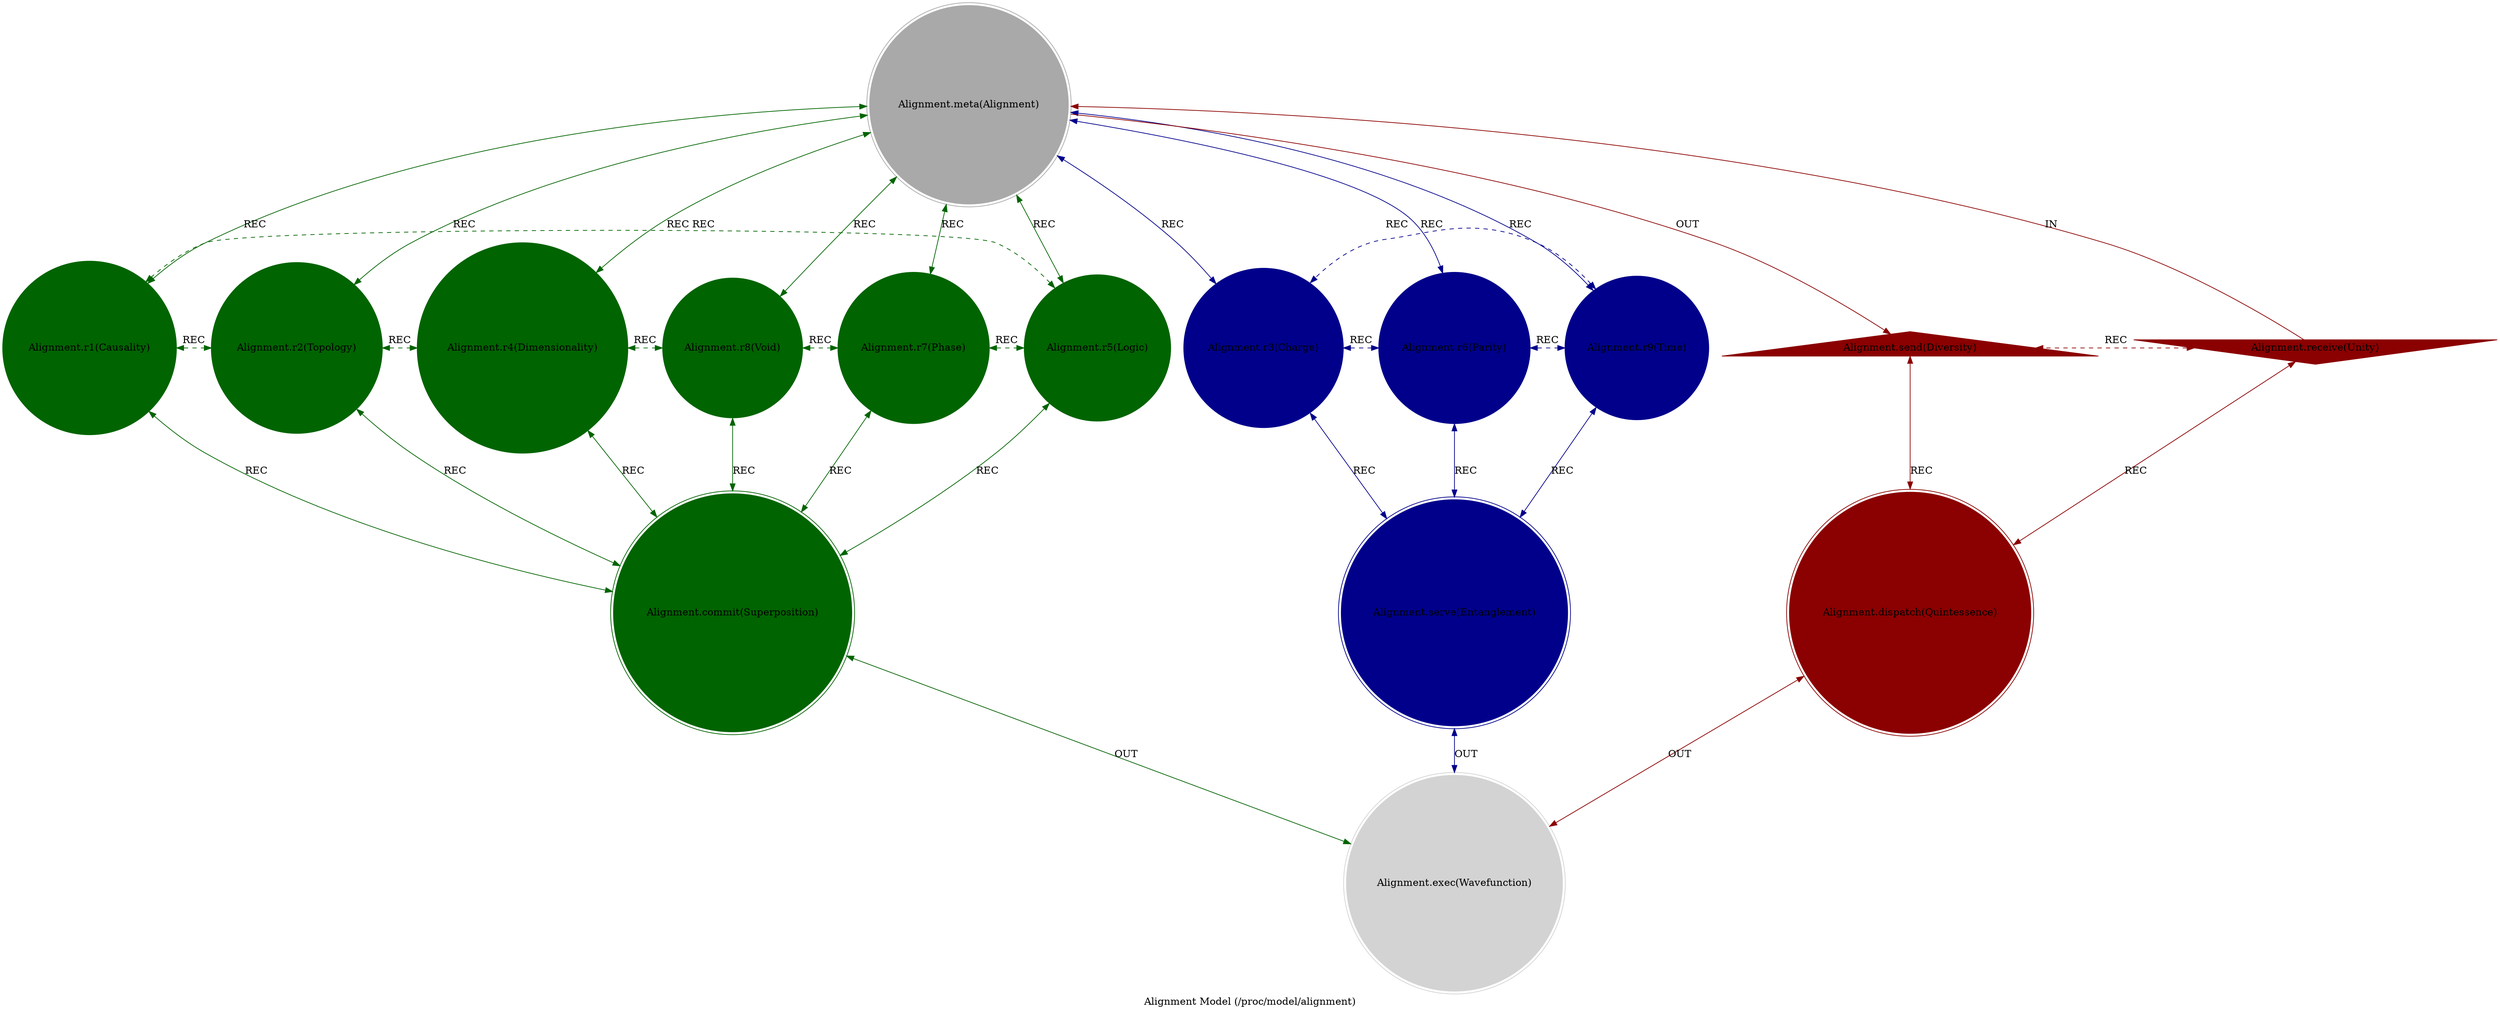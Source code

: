 strict digraph AlignmentModel {
    style = filled;
    color = lightgray;
    node [shape = circle; style = filled; color = lightgreen;];
    edge [color = darkgray;];
    label = "Alignment Model (/proc/model/alignment)";
    comment = "TODO";
    
    spark_0_alignment_model_t [label = "Alignment.meta(Alignment)";comment = "Abstract: Raw potential (unformatted).";shape = doublecircle;color = darkgray;];
    spark_1_alignment_model_t [label = "Alignment.r1(Causality)";comment = "Initiation: Planck-time cause/effect links. QFT (S-matrix), Digital Physics.";color = darkgreen;];
    spark_2_alignment_model_t [label = "Alignment.r2(Topology)";comment = "Response: Connectivity (entanglement, wormholes). M-theory (branes), QFT (ER=EPR).";color = darkgreen;];
    spark_4_alignment_model_t [label = "Alignment.r4(Dimensionality)";comment = "Integration: Number of compact/unfolded dimensions. M-theory (Calabi-Yau).";color = darkgreen;];
    spark_8_alignment_model_t [label = "Alignment.r8(Void)";comment = "Reflection: Null state (deletion/entropy sink). Information Theory (Landauer).";color = darkgreen;];
    spark_7_alignment_model_t [label = "Alignment.r7(Phase)";comment = "Consolidation: Particle/Wave toggle (quantum superposition). QFT (Feynman paths).";color = darkgreen;];
    spark_5_alignment_model_t [label = "Alignment.r5(Logic)";comment = "Propagation: Boolean gates (AND/OR/NOT). Digital Physics (Fredkin).";color = darkgreen;];
    spark_3_alignment_model_t [label = "Alignment.r3(Charge)";comment = "Thesis: Trinity (+, -, neutral). Fundamental polarity.";color = darkblue;];
    spark_6_alignment_model_t [label = "Alignment.r6(Parity)";comment = "Antithesis: Mirroring/negation (e.g., ¬x). Chiral symmetry breaking.";color = darkblue;];
    spark_9_alignment_model_t [label = "Alignment.r9(Time)";comment = "Synthesis: Sequential vs. parallel processing. Cyclic flow/termination.";color = darkblue;];
    spark_a_alignment_model_t [label = "Alignment.receive(Unity)";comment = "Potential: TODO";shape = invtriangle;color = darkred;];
    spark_b_alignment_model_t [label = "Alignment.send(Diversity)";comment = "Manifest: TODO";shape = triangle;color = darkred;];
    spark_c_alignment_model_t [label = "Alignment.dispatch(Quintessence)";comment = "Why-Who: TODO";shape = doublecircle;color = darkred;];
    spark_d_alignment_model_t [label = "Alignment.commit(Superposition)";comment = "What-How: TODO";shape = doublecircle;color = darkgreen;];
    spark_e_alignment_model_t [label = "Alignment.serve(Entanglement)";comment = "When-Where: TODO";shape = doublecircle;color = darkblue;];
    spark_f_alignment_model_t [label = "Alignment.exec(Wavefunction)";comment = "Which-Closure: TODO";shape = doublecircle;color = lightgray;];
    
    spark_a_alignment_model_t -> spark_0_alignment_model_t [label = "IN"; comment = "todo"; color = darkred; constraint = false;];
    spark_0_alignment_model_t -> spark_b_alignment_model_t [label = "OUT"; comment = "todo"; color = darkred;];
    spark_0_alignment_model_t -> spark_3_alignment_model_t [label = "REC"; comment = "todo"; color = darkblue; dir = both;];
    spark_0_alignment_model_t -> spark_6_alignment_model_t [label = "REC"; comment = "todo"; color = darkblue; dir = both;];
    spark_0_alignment_model_t -> spark_9_alignment_model_t [label = "REC"; comment = "todo"; color = darkblue; dir = both;];
    spark_0_alignment_model_t -> spark_1_alignment_model_t [label = "REC"; comment = "todo"; color = darkgreen; dir = both;];
    spark_0_alignment_model_t -> spark_2_alignment_model_t [label = "REC"; comment = "todo"; color = darkgreen; dir = both;];
    spark_0_alignment_model_t -> spark_4_alignment_model_t [label = "REC"; comment = "todo"; color = darkgreen; dir = both;];
    spark_0_alignment_model_t -> spark_8_alignment_model_t [label = "REC"; comment = "todo"; color = darkgreen; dir = both;];
    spark_0_alignment_model_t -> spark_7_alignment_model_t [label = "REC"; comment = "todo"; color = darkgreen; dir = both;];
    spark_0_alignment_model_t -> spark_5_alignment_model_t [label = "REC"; comment = "todo"; color = darkgreen; dir = both;];
    
    spark_a_alignment_model_t -> spark_c_alignment_model_t [label = "REC"; comment = "todo"; color = darkred; dir = both;];
    spark_b_alignment_model_t -> spark_c_alignment_model_t [label = "REC"; comment = "todo"; color = darkred; dir = both;];
    spark_1_alignment_model_t -> spark_d_alignment_model_t [label = "REC"; comment = "todo"; color = darkgreen; dir = both;];
    spark_2_alignment_model_t -> spark_d_alignment_model_t [label = "REC"; comment = "todo"; color = darkgreen; dir = both;];
    spark_4_alignment_model_t -> spark_d_alignment_model_t [label = "REC"; comment = "todo"; color = darkgreen; dir = both;];
    spark_8_alignment_model_t -> spark_d_alignment_model_t [label = "REC"; comment = "todo"; color = darkgreen; dir = both;];
    spark_7_alignment_model_t -> spark_d_alignment_model_t [label = "REC"; comment = "todo"; color = darkgreen; dir = both;];
    spark_5_alignment_model_t -> spark_d_alignment_model_t [label = "REC"; comment = "todo"; color = darkgreen; dir = both;];
    spark_3_alignment_model_t -> spark_e_alignment_model_t [label = "REC"; comment = "todo"; color = darkblue; dir = both;];
    spark_6_alignment_model_t -> spark_e_alignment_model_t [label = "REC"; comment = "todo"; color = darkblue; dir = both;];
    spark_9_alignment_model_t -> spark_e_alignment_model_t [label = "REC"; comment = "todo"; color = darkblue; dir = both;];
    
    spark_1_alignment_model_t -> spark_2_alignment_model_t [label = "REC"; comment = "todo"; color = darkgreen; dir = both; style = dashed; constraint = false;];
    spark_2_alignment_model_t -> spark_4_alignment_model_t [label = "REC"; comment = "todo"; color = darkgreen; dir = both; style = dashed; constraint = false;];
    spark_4_alignment_model_t -> spark_8_alignment_model_t [label = "REC"; comment = "todo"; color = darkgreen; dir = both; style = dashed; constraint = false;];
    spark_8_alignment_model_t -> spark_7_alignment_model_t [label = "REC"; comment = "todo"; color = darkgreen; dir = both; style = dashed; constraint = false;];
    spark_7_alignment_model_t -> spark_5_alignment_model_t [label = "REC"; comment = "todo"; color = darkgreen; dir = both; style = dashed; constraint = false;];
    spark_5_alignment_model_t -> spark_1_alignment_model_t [label = "REC"; comment = "todo"; color = darkgreen; dir = both; style = dashed; constraint = false;];
    spark_3_alignment_model_t -> spark_6_alignment_model_t [label = "REC"; comment = "todo"; color = darkblue; dir = both; style = dashed; constraint = false;];
    spark_6_alignment_model_t -> spark_9_alignment_model_t [label = "REC"; comment = "todo"; color = darkblue; dir = both; style = dashed; constraint = false;];
    spark_9_alignment_model_t -> spark_3_alignment_model_t [label = "REC"; comment = "todo"; color = darkblue; dir = both; style = dashed; constraint = false;];
    spark_a_alignment_model_t -> spark_b_alignment_model_t [label = "REC"; comment = "todo"; color = darkred; dir = both; style = dashed; constraint = false;];
    
    spark_c_alignment_model_t -> spark_f_alignment_model_t [label = "OUT"; comment = "todo"; color = darkred; dir = both;];
    spark_d_alignment_model_t -> spark_f_alignment_model_t [label = "OUT"; comment = "todo"; color = darkgreen; dir = both;];
    spark_e_alignment_model_t -> spark_f_alignment_model_t [label = "OUT"; comment = "todo"; color = darkblue; dir = both;];
}